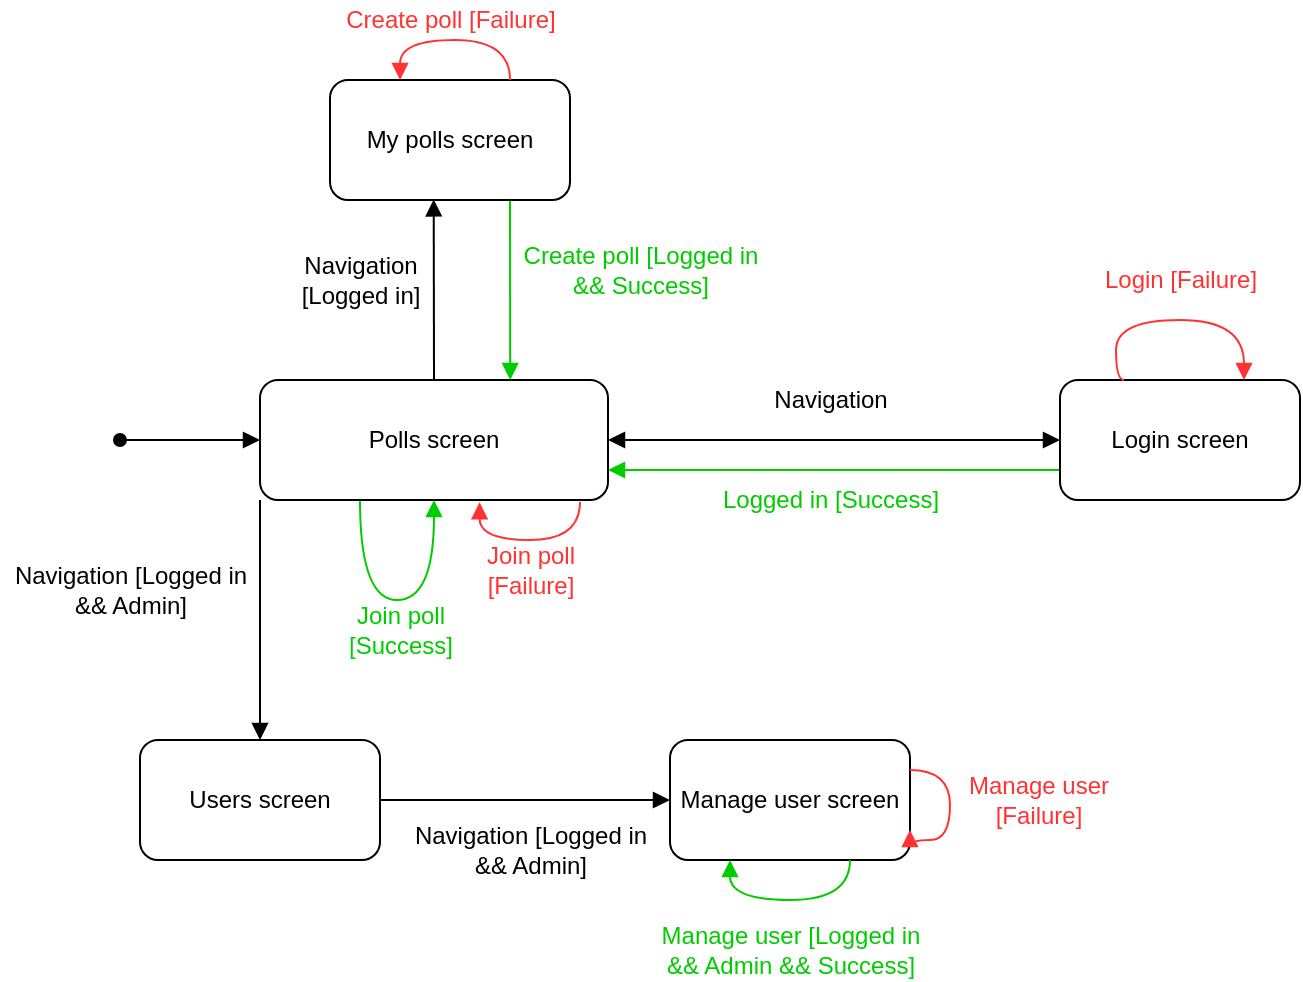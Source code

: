 <mxfile version="13.7.0" type="github">
  <diagram id="r91oMJaey2TWPdNSBlBG" name="Page-1">
    <mxGraphModel dx="2249" dy="791" grid="1" gridSize="10" guides="1" tooltips="1" connect="1" arrows="1" fold="1" page="1" pageScale="1" pageWidth="827" pageHeight="1169" math="0" shadow="0">
      <root>
        <mxCell id="0" />
        <mxCell id="1" parent="0" />
        <mxCell id="XVfHI6oBJg1WPug2uZXQ-13" style="edgeStyle=orthogonalEdgeStyle;curved=1;jumpSize=8;orthogonalLoop=1;jettySize=auto;html=1;entryX=1;entryY=0.5;entryDx=0;entryDy=0;startArrow=block;startFill=1;endArrow=block;endFill=1;" parent="1" source="XVfHI6oBJg1WPug2uZXQ-1" target="XVfHI6oBJg1WPug2uZXQ-3" edge="1">
          <mxGeometry relative="1" as="geometry" />
        </mxCell>
        <mxCell id="XVfHI6oBJg1WPug2uZXQ-19" style="edgeStyle=orthogonalEdgeStyle;curved=1;jumpSize=8;orthogonalLoop=1;jettySize=auto;html=1;exitX=0;exitY=1;exitDx=0;exitDy=0;entryX=0.5;entryY=0;entryDx=0;entryDy=0;startArrow=none;startFill=0;endArrow=block;endFill=1;" parent="1" source="XVfHI6oBJg1WPug2uZXQ-3" target="XVfHI6oBJg1WPug2uZXQ-5" edge="1">
          <mxGeometry relative="1" as="geometry" />
        </mxCell>
        <mxCell id="XVfHI6oBJg1WPug2uZXQ-27" style="edgeStyle=orthogonalEdgeStyle;curved=1;jumpSize=8;orthogonalLoop=1;jettySize=auto;html=1;exitX=0;exitY=0.75;exitDx=0;exitDy=0;entryX=1;entryY=0.75;entryDx=0;entryDy=0;startArrow=none;startFill=0;endArrow=block;endFill=1;strokeColor=#00CC00;" parent="1" source="XVfHI6oBJg1WPug2uZXQ-1" target="XVfHI6oBJg1WPug2uZXQ-3" edge="1">
          <mxGeometry relative="1" as="geometry" />
        </mxCell>
        <mxCell id="XVfHI6oBJg1WPug2uZXQ-1" value="Login screen" style="rounded=1;whiteSpace=wrap;html=1;" parent="1" vertex="1">
          <mxGeometry x="520" y="280" width="120" height="60" as="geometry" />
        </mxCell>
        <mxCell id="XVfHI6oBJg1WPug2uZXQ-8" style="edgeStyle=orthogonalEdgeStyle;rounded=0;orthogonalLoop=1;jettySize=auto;html=1;startArrow=block;startFill=1;endArrow=oval;endFill=1;jumpSize=8;" parent="1" source="XVfHI6oBJg1WPug2uZXQ-3" edge="1">
          <mxGeometry relative="1" as="geometry">
            <mxPoint x="50" y="310" as="targetPoint" />
          </mxGeometry>
        </mxCell>
        <mxCell id="XVfHI6oBJg1WPug2uZXQ-16" style="edgeStyle=orthogonalEdgeStyle;curved=1;jumpSize=8;orthogonalLoop=1;jettySize=auto;html=1;entryX=0.5;entryY=1;entryDx=0;entryDy=0;startArrow=none;startFill=0;endArrow=block;endFill=1;strokeColor=#00CC00;" parent="1" source="XVfHI6oBJg1WPug2uZXQ-3" target="XVfHI6oBJg1WPug2uZXQ-3" edge="1">
          <mxGeometry relative="1" as="geometry">
            <mxPoint x="220" y="460" as="targetPoint" />
            <Array as="points">
              <mxPoint x="170" y="390" />
              <mxPoint x="207" y="390" />
            </Array>
          </mxGeometry>
        </mxCell>
        <mxCell id="XVfHI6oBJg1WPug2uZXQ-40" style="edgeStyle=orthogonalEdgeStyle;curved=1;jumpSize=8;orthogonalLoop=1;jettySize=auto;html=1;entryX=0.432;entryY=0.995;entryDx=0;entryDy=0;entryPerimeter=0;startArrow=none;startFill=0;endArrow=block;endFill=1;strokeColor=#000000;" parent="1" source="XVfHI6oBJg1WPug2uZXQ-3" target="XVfHI6oBJg1WPug2uZXQ-33" edge="1">
          <mxGeometry relative="1" as="geometry" />
        </mxCell>
        <mxCell id="XVfHI6oBJg1WPug2uZXQ-3" value="Polls screen" style="rounded=1;whiteSpace=wrap;html=1;" parent="1" vertex="1">
          <mxGeometry x="120" y="280" width="174" height="60" as="geometry" />
        </mxCell>
        <mxCell id="XVfHI6oBJg1WPug2uZXQ-51" style="edgeStyle=orthogonalEdgeStyle;curved=1;jumpSize=8;orthogonalLoop=1;jettySize=auto;html=1;exitX=1;exitY=0.5;exitDx=0;exitDy=0;startArrow=none;startFill=0;endArrow=block;endFill=1;" parent="1" source="XVfHI6oBJg1WPug2uZXQ-5" target="XVfHI6oBJg1WPug2uZXQ-50" edge="1">
          <mxGeometry relative="1" as="geometry" />
        </mxCell>
        <mxCell id="XVfHI6oBJg1WPug2uZXQ-5" value="&lt;div&gt;Users screen&lt;/div&gt;" style="rounded=1;whiteSpace=wrap;html=1;" parent="1" vertex="1">
          <mxGeometry x="60" y="460" width="120" height="60" as="geometry" />
        </mxCell>
        <mxCell id="XVfHI6oBJg1WPug2uZXQ-11" style="edgeStyle=orthogonalEdgeStyle;jumpSize=8;orthogonalLoop=1;jettySize=auto;html=1;exitX=0.75;exitY=0;exitDx=0;exitDy=0;startArrow=block;startFill=1;endArrow=none;endFill=0;curved=1;entryX=0.25;entryY=0;entryDx=0;entryDy=0;strokeColor=#FF3333;" parent="1" edge="1">
          <mxGeometry relative="1" as="geometry">
            <mxPoint x="552" y="280" as="targetPoint" />
            <mxPoint x="612" y="280" as="sourcePoint" />
            <Array as="points">
              <mxPoint x="612" y="250" />
              <mxPoint x="548" y="250" />
              <mxPoint x="548" y="280" />
            </Array>
          </mxGeometry>
        </mxCell>
        <mxCell id="XVfHI6oBJg1WPug2uZXQ-12" value="&lt;font color=&quot;#FF3333&quot;&gt;Login [Failure]&lt;/font&gt;" style="text;html=1;align=center;verticalAlign=middle;resizable=0;points=[];autosize=1;" parent="1" vertex="1">
          <mxGeometry x="535" y="220" width="90" height="20" as="geometry" />
        </mxCell>
        <mxCell id="XVfHI6oBJg1WPug2uZXQ-15" value="&lt;div&gt;Navigation&lt;/div&gt;" style="text;html=1;align=center;verticalAlign=middle;resizable=0;points=[];autosize=1;" parent="1" vertex="1">
          <mxGeometry x="370" y="280" width="70" height="20" as="geometry" />
        </mxCell>
        <mxCell id="XVfHI6oBJg1WPug2uZXQ-17" value="&lt;font color=&quot;#00CC00&quot;&gt;Join poll&lt;br&gt;[Success]&lt;br&gt;&lt;/font&gt;" style="text;html=1;align=center;verticalAlign=middle;resizable=0;points=[];autosize=1;" parent="1" vertex="1">
          <mxGeometry x="155" y="390" width="70" height="30" as="geometry" />
        </mxCell>
        <mxCell id="XVfHI6oBJg1WPug2uZXQ-20" value="Navigation [Logged in&lt;br&gt;&amp;amp;&amp;amp; Admin]" style="text;html=1;align=center;verticalAlign=middle;resizable=0;points=[];autosize=1;" parent="1" vertex="1">
          <mxGeometry x="-10" y="370" width="130" height="30" as="geometry" />
        </mxCell>
        <mxCell id="XVfHI6oBJg1WPug2uZXQ-22" style="edgeStyle=orthogonalEdgeStyle;curved=1;jumpSize=8;orthogonalLoop=1;jettySize=auto;html=1;entryX=0.631;entryY=1.019;entryDx=0;entryDy=0;startArrow=none;startFill=0;endArrow=block;endFill=1;strokeColor=#FF3333;entryPerimeter=0;" parent="1" target="XVfHI6oBJg1WPug2uZXQ-3" edge="1">
          <mxGeometry relative="1" as="geometry">
            <mxPoint x="280" y="341" as="sourcePoint" />
            <mxPoint x="220" y="460" as="targetPoint" />
            <Array as="points">
              <mxPoint x="280" y="360" />
              <mxPoint x="230" y="360" />
            </Array>
          </mxGeometry>
        </mxCell>
        <mxCell id="XVfHI6oBJg1WPug2uZXQ-23" value="&lt;font color=&quot;#FF3333&quot;&gt;Join poll &lt;br&gt;[Failure]&lt;br&gt;&lt;/font&gt;" style="text;html=1;align=center;verticalAlign=middle;resizable=0;points=[];autosize=1;" parent="1" vertex="1">
          <mxGeometry x="225" y="360" width="60" height="30" as="geometry" />
        </mxCell>
        <mxCell id="XVfHI6oBJg1WPug2uZXQ-28" value="&lt;div&gt;&lt;font color=&quot;#00CC00&quot;&gt;Logged in [Success]&lt;/font&gt;&lt;/div&gt;" style="text;html=1;align=center;verticalAlign=middle;resizable=0;points=[];autosize=1;" parent="1" vertex="1">
          <mxGeometry x="340" y="330" width="130" height="20" as="geometry" />
        </mxCell>
        <mxCell id="XVfHI6oBJg1WPug2uZXQ-41" style="edgeStyle=orthogonalEdgeStyle;curved=1;jumpSize=8;orthogonalLoop=1;jettySize=auto;html=1;exitX=0.75;exitY=1;exitDx=0;exitDy=0;entryX=0.719;entryY=0;entryDx=0;entryDy=0;entryPerimeter=0;startArrow=none;startFill=0;endArrow=block;endFill=1;strokeColor=#00CC00;" parent="1" source="XVfHI6oBJg1WPug2uZXQ-33" target="XVfHI6oBJg1WPug2uZXQ-3" edge="1">
          <mxGeometry relative="1" as="geometry" />
        </mxCell>
        <mxCell id="XVfHI6oBJg1WPug2uZXQ-33" value="My polls screen" style="rounded=1;whiteSpace=wrap;html=1;" parent="1" vertex="1">
          <mxGeometry x="155" y="130" width="120" height="60" as="geometry" />
        </mxCell>
        <mxCell id="XVfHI6oBJg1WPug2uZXQ-39" value="Navigation &lt;br&gt;[Logged in]" style="text;html=1;align=center;verticalAlign=middle;resizable=0;points=[];autosize=1;" parent="1" vertex="1">
          <mxGeometry x="130" y="215" width="80" height="30" as="geometry" />
        </mxCell>
        <mxCell id="XVfHI6oBJg1WPug2uZXQ-42" style="edgeStyle=orthogonalEdgeStyle;curved=1;jumpSize=8;orthogonalLoop=1;jettySize=auto;html=1;exitX=0.75;exitY=0;exitDx=0;exitDy=0;entryX=0.292;entryY=0;entryDx=0;entryDy=0;entryPerimeter=0;startArrow=none;startFill=0;endArrow=block;endFill=1;strokeColor=#FF3333;" parent="1" source="XVfHI6oBJg1WPug2uZXQ-33" target="XVfHI6oBJg1WPug2uZXQ-33" edge="1">
          <mxGeometry relative="1" as="geometry">
            <Array as="points">
              <mxPoint x="245" y="110" />
              <mxPoint x="190" y="110" />
            </Array>
          </mxGeometry>
        </mxCell>
        <mxCell id="XVfHI6oBJg1WPug2uZXQ-43" value="&lt;font color=&quot;#FF3333&quot;&gt;Create poll [Failure]&lt;br&gt;&lt;/font&gt;" style="text;html=1;align=center;verticalAlign=middle;resizable=0;points=[];autosize=1;" parent="1" vertex="1">
          <mxGeometry x="155" y="90" width="120" height="20" as="geometry" />
        </mxCell>
        <mxCell id="XVfHI6oBJg1WPug2uZXQ-44" value="&lt;font color=&quot;#00CC00&quot;&gt;Create poll [Logged in &lt;br&gt;&amp;amp;&amp;amp; Success]&lt;br&gt;&lt;/font&gt;" style="text;html=1;align=center;verticalAlign=middle;resizable=0;points=[];autosize=1;" parent="1" vertex="1">
          <mxGeometry x="240" y="210" width="140" height="30" as="geometry" />
        </mxCell>
        <mxCell id="XVfHI6oBJg1WPug2uZXQ-50" value="Manage user screen" style="rounded=1;whiteSpace=wrap;html=1;" parent="1" vertex="1">
          <mxGeometry x="325" y="460" width="120" height="60" as="geometry" />
        </mxCell>
        <mxCell id="XVfHI6oBJg1WPug2uZXQ-52" value="Navigation [Logged in&lt;br&gt;&amp;amp;&amp;amp; Admin]" style="text;html=1;align=center;verticalAlign=middle;resizable=0;points=[];autosize=1;" parent="1" vertex="1">
          <mxGeometry x="190" y="500" width="130" height="30" as="geometry" />
        </mxCell>
        <mxCell id="XVfHI6oBJg1WPug2uZXQ-53" style="edgeStyle=orthogonalEdgeStyle;curved=1;jumpSize=8;orthogonalLoop=1;jettySize=auto;html=1;exitX=1;exitY=0.25;exitDx=0;exitDy=0;entryX=1;entryY=0.75;entryDx=0;entryDy=0;startArrow=none;startFill=0;endArrow=block;endFill=1;strokeColor=#FF3333;" parent="1" source="XVfHI6oBJg1WPug2uZXQ-50" target="XVfHI6oBJg1WPug2uZXQ-50" edge="1">
          <mxGeometry relative="1" as="geometry">
            <Array as="points">
              <mxPoint x="465" y="475" />
              <mxPoint x="465" y="510" />
              <mxPoint x="445" y="510" />
            </Array>
          </mxGeometry>
        </mxCell>
        <mxCell id="XVfHI6oBJg1WPug2uZXQ-54" value="&lt;font color=&quot;#FF3333&quot;&gt;Manage user &lt;br&gt;[Failure]&lt;/font&gt;" style="text;html=1;align=center;verticalAlign=middle;resizable=0;points=[];autosize=1;" parent="1" vertex="1">
          <mxGeometry x="464" y="475" width="90" height="30" as="geometry" />
        </mxCell>
        <mxCell id="XVfHI6oBJg1WPug2uZXQ-55" value="&lt;font color=&quot;#00CC00&quot;&gt;Manage user [Logged in &lt;br&gt;&amp;amp;&amp;amp; Admin &amp;amp;&amp;amp; Success]&lt;br&gt;&lt;/font&gt;" style="text;html=1;align=center;verticalAlign=middle;resizable=0;points=[];autosize=1;" parent="1" vertex="1">
          <mxGeometry x="310" y="550" width="150" height="30" as="geometry" />
        </mxCell>
        <mxCell id="XVfHI6oBJg1WPug2uZXQ-57" style="edgeStyle=orthogonalEdgeStyle;curved=1;jumpSize=8;orthogonalLoop=1;jettySize=auto;html=1;exitX=0.75;exitY=1;exitDx=0;exitDy=0;entryX=0.25;entryY=1;entryDx=0;entryDy=0;startArrow=none;startFill=0;endArrow=block;endFill=1;strokeColor=#00CC00;" parent="1" source="XVfHI6oBJg1WPug2uZXQ-50" target="XVfHI6oBJg1WPug2uZXQ-50" edge="1">
          <mxGeometry relative="1" as="geometry" />
        </mxCell>
      </root>
    </mxGraphModel>
  </diagram>
</mxfile>
